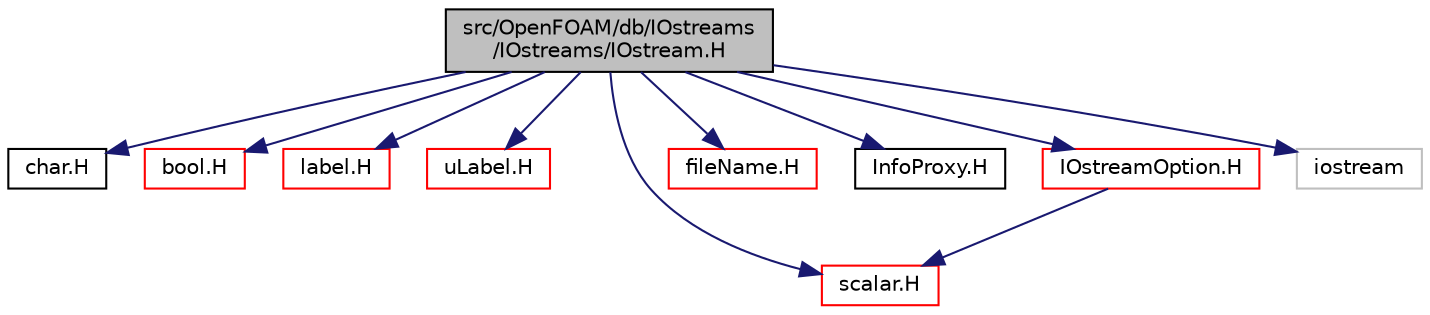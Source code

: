 digraph "src/OpenFOAM/db/IOstreams/IOstreams/IOstream.H"
{
  bgcolor="transparent";
  edge [fontname="Helvetica",fontsize="10",labelfontname="Helvetica",labelfontsize="10"];
  node [fontname="Helvetica",fontsize="10",shape=record];
  Node1 [label="src/OpenFOAM/db/IOstreams\l/IOstreams/IOstream.H",height=0.2,width=0.4,color="black", fillcolor="grey75", style="filled" fontcolor="black"];
  Node1 -> Node2 [color="midnightblue",fontsize="10",style="solid",fontname="Helvetica"];
  Node2 [label="char.H",height=0.2,width=0.4,color="black",URL="$char_8H.html",tooltip="A character and a pointer to a character string. "];
  Node1 -> Node3 [color="midnightblue",fontsize="10",style="solid",fontname="Helvetica"];
  Node3 [label="bool.H",height=0.2,width=0.4,color="red",URL="$bool_8H.html",tooltip="System bool. "];
  Node1 -> Node4 [color="midnightblue",fontsize="10",style="solid",fontname="Helvetica"];
  Node4 [label="label.H",height=0.2,width=0.4,color="red",URL="$label_8H.html"];
  Node1 -> Node5 [color="midnightblue",fontsize="10",style="solid",fontname="Helvetica"];
  Node5 [label="uLabel.H",height=0.2,width=0.4,color="red",URL="$uLabel_8H.html"];
  Node1 -> Node6 [color="midnightblue",fontsize="10",style="solid",fontname="Helvetica"];
  Node6 [label="scalar.H",height=0.2,width=0.4,color="red",URL="$scalar_8H.html"];
  Node1 -> Node7 [color="midnightblue",fontsize="10",style="solid",fontname="Helvetica"];
  Node7 [label="fileName.H",height=0.2,width=0.4,color="red",URL="$fileName_8H.html"];
  Node1 -> Node8 [color="midnightblue",fontsize="10",style="solid",fontname="Helvetica"];
  Node8 [label="InfoProxy.H",height=0.2,width=0.4,color="black",URL="$InfoProxy_8H.html"];
  Node1 -> Node9 [color="midnightblue",fontsize="10",style="solid",fontname="Helvetica"];
  Node9 [label="IOstreamOption.H",height=0.2,width=0.4,color="red",URL="$IOstreamOption_8H.html"];
  Node9 -> Node6 [color="midnightblue",fontsize="10",style="solid",fontname="Helvetica"];
  Node1 -> Node10 [color="midnightblue",fontsize="10",style="solid",fontname="Helvetica"];
  Node10 [label="iostream",height=0.2,width=0.4,color="grey75"];
}
